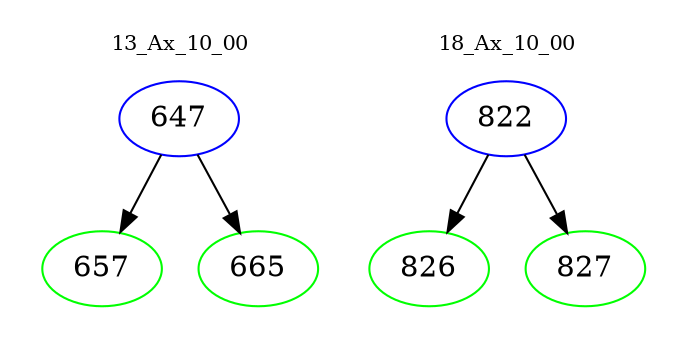 digraph{
subgraph cluster_0 {
color = white
label = "13_Ax_10_00";
fontsize=10;
T0_647 [label="647", color="blue"]
T0_647 -> T0_657 [color="black"]
T0_657 [label="657", color="green"]
T0_647 -> T0_665 [color="black"]
T0_665 [label="665", color="green"]
}
subgraph cluster_1 {
color = white
label = "18_Ax_10_00";
fontsize=10;
T1_822 [label="822", color="blue"]
T1_822 -> T1_826 [color="black"]
T1_826 [label="826", color="green"]
T1_822 -> T1_827 [color="black"]
T1_827 [label="827", color="green"]
}
}
